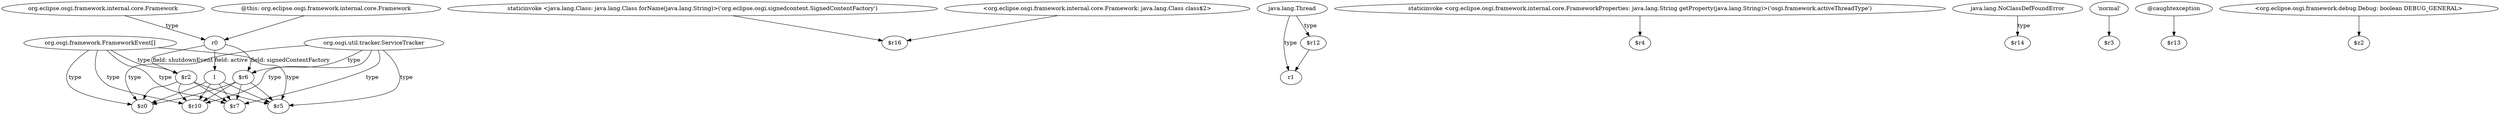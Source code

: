 digraph g {
0[label="org.osgi.util.tracker.ServiceTracker"]
1[label="$z0"]
0->1[label="type"]
2[label="org.eclipse.osgi.framework.internal.core.Framework"]
3[label="r0"]
2->3[label="type"]
4[label="1"]
3->4[label="field: active"]
5[label="$r10"]
0->5[label="type"]
6[label="$r6"]
6->5[label=""]
7[label="$r2"]
8[label="$r5"]
7->8[label=""]
9[label="$r7"]
0->9[label="type"]
10[label="staticinvoke <java.lang.Class: java.lang.Class forName(java.lang.String)>('org.eclipse.osgi.signedcontent.SignedContentFactory')"]
11[label="$r16"]
10->11[label=""]
12[label="org.osgi.framework.FrameworkEvent[]"]
12->5[label="type"]
13[label="java.lang.Thread"]
14[label="r1"]
13->14[label="type"]
4->5[label=""]
6->8[label=""]
3->6[label="field: signedContentFactory"]
4->1[label=""]
6->1[label=""]
15[label="staticinvoke <org.eclipse.osgi.framework.internal.core.FrameworkProperties: java.lang.String getProperty(java.lang.String)>('osgi.framework.activeThreadType')"]
16[label="$r4"]
15->16[label=""]
12->9[label="type"]
17[label="java.lang.NoClassDefFoundError"]
18[label="$r14"]
17->18[label="type"]
7->5[label=""]
0->6[label="type"]
7->1[label=""]
19[label="'normal'"]
20[label="$r3"]
19->20[label=""]
21[label="$r12"]
21->14[label=""]
12->8[label="type"]
7->9[label=""]
4->8[label=""]
0->8[label="type"]
22[label="@this: org.eclipse.osgi.framework.internal.core.Framework"]
22->3[label=""]
23[label="<org.eclipse.osgi.framework.internal.core.Framework: java.lang.Class class$2>"]
23->11[label=""]
24[label="@caughtexception"]
25[label="$r13"]
24->25[label=""]
12->1[label="type"]
12->7[label="type"]
3->7[label="field: shutdownEvent"]
13->21[label="type"]
4->9[label=""]
26[label="<org.eclipse.osgi.framework.debug.Debug: boolean DEBUG_GENERAL>"]
27[label="$z2"]
26->27[label=""]
6->9[label=""]
}